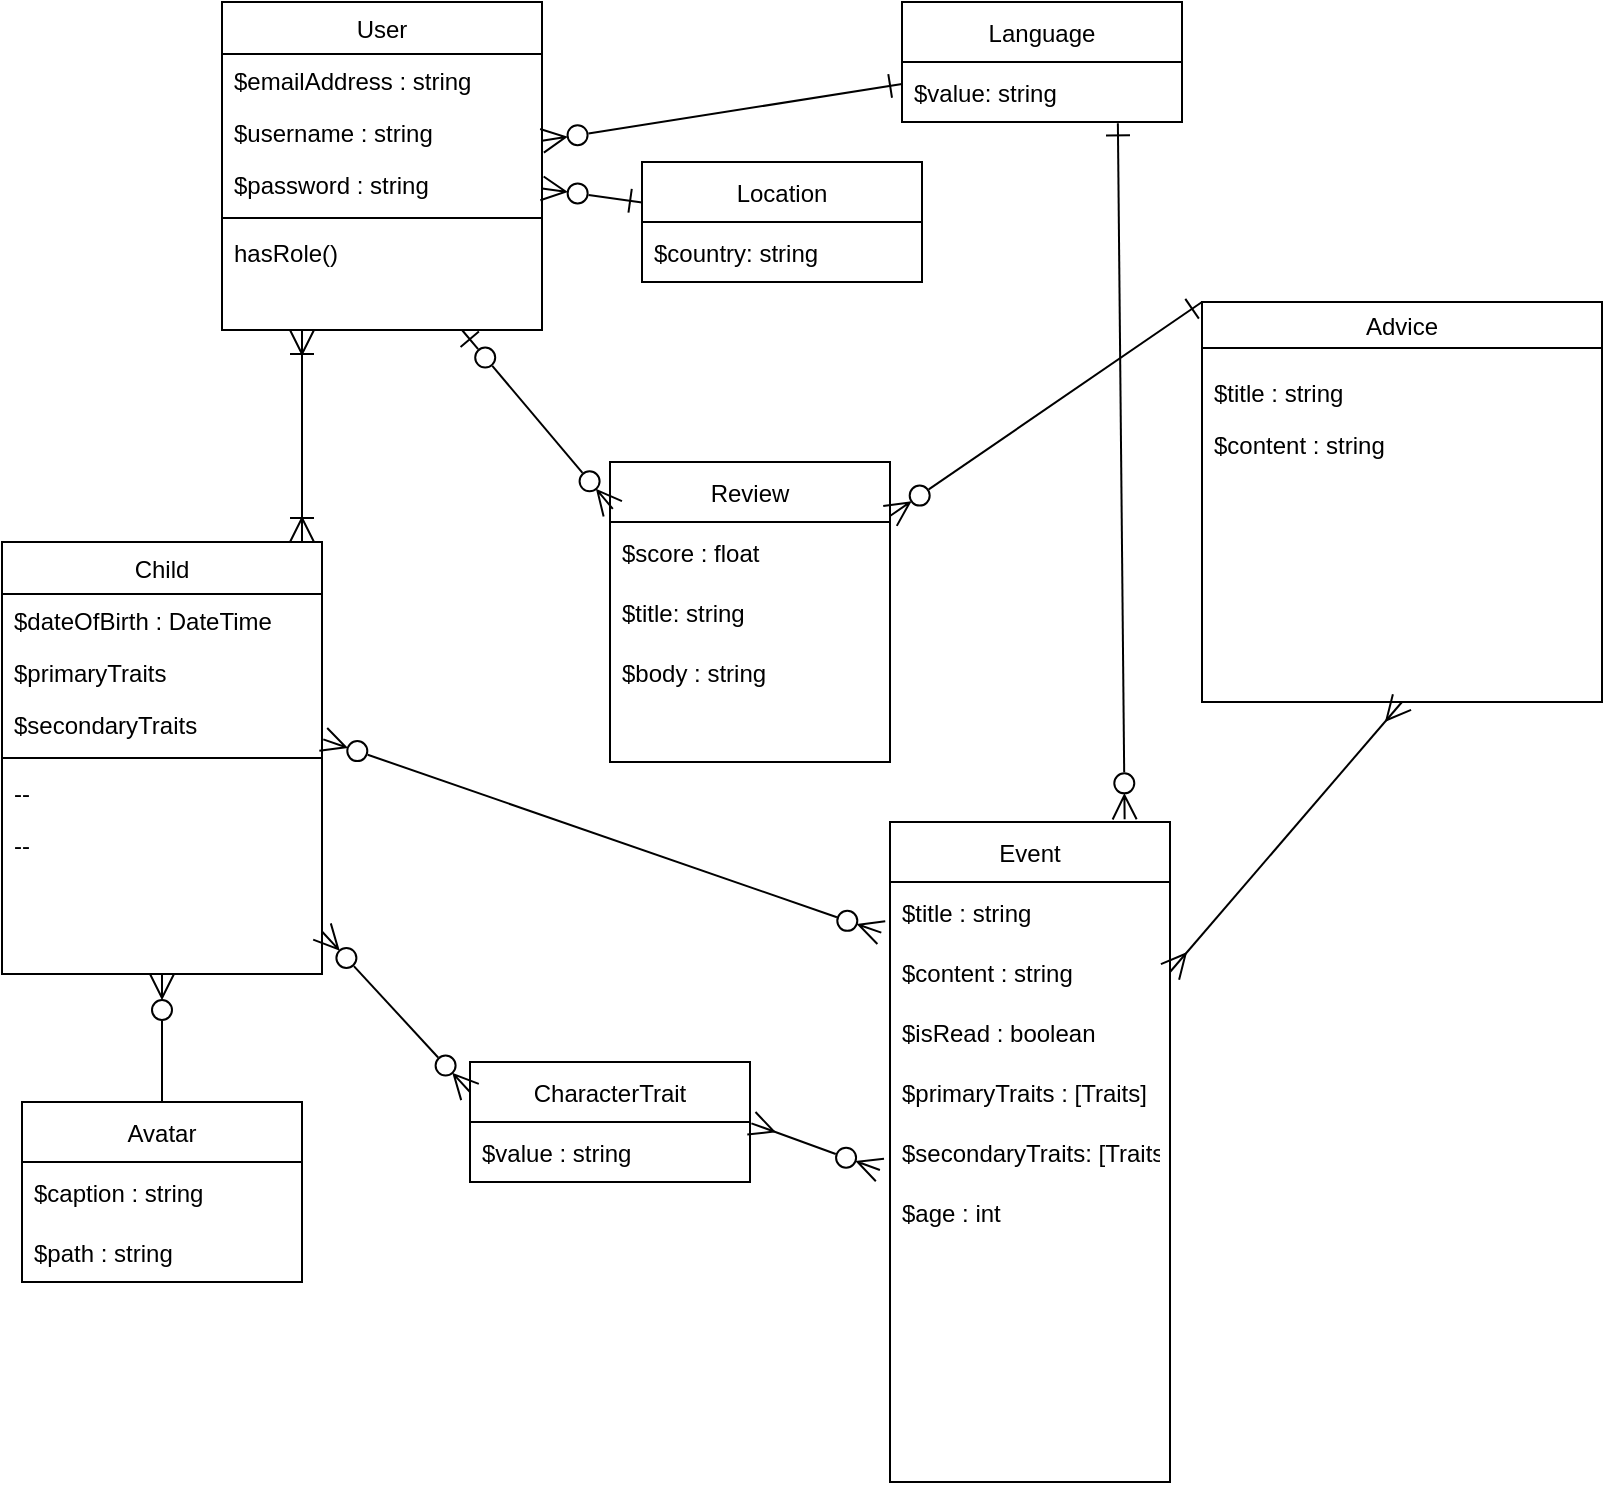 <mxfile version="20.2.3" type="device"><diagram id="C5RBs43oDa-KdzZeNtuy" name="Page-1"><mxGraphModel dx="1222" dy="846" grid="1" gridSize="10" guides="1" tooltips="1" connect="1" arrows="1" fold="1" page="1" pageScale="1" pageWidth="827" pageHeight="1169" math="0" shadow="0"><root><mxCell id="WIyWlLk6GJQsqaUBKTNV-0"/><mxCell id="WIyWlLk6GJQsqaUBKTNV-1" parent="WIyWlLk6GJQsqaUBKTNV-0"/><mxCell id="zkfFHV4jXpPFQw0GAbJ--0" value="User&#10;" style="swimlane;fontStyle=0;align=center;verticalAlign=top;childLayout=stackLayout;horizontal=1;startSize=26;horizontalStack=0;resizeParent=1;resizeLast=0;collapsible=1;marginBottom=0;rounded=0;shadow=0;strokeWidth=1;" parent="WIyWlLk6GJQsqaUBKTNV-1" vertex="1"><mxGeometry x="220" y="120" width="160" height="164" as="geometry"><mxRectangle x="230" y="140" width="160" height="26" as="alternateBounds"/></mxGeometry></mxCell><mxCell id="zkfFHV4jXpPFQw0GAbJ--1" value="$emailAddress : string" style="text;align=left;verticalAlign=top;spacingLeft=4;spacingRight=4;overflow=hidden;rotatable=0;points=[[0,0.5],[1,0.5]];portConstraint=eastwest;" parent="zkfFHV4jXpPFQw0GAbJ--0" vertex="1"><mxGeometry y="26" width="160" height="26" as="geometry"/></mxCell><mxCell id="zkfFHV4jXpPFQw0GAbJ--2" value="$username : string" style="text;align=left;verticalAlign=top;spacingLeft=4;spacingRight=4;overflow=hidden;rotatable=0;points=[[0,0.5],[1,0.5]];portConstraint=eastwest;rounded=0;shadow=0;html=0;" parent="zkfFHV4jXpPFQw0GAbJ--0" vertex="1"><mxGeometry y="52" width="160" height="26" as="geometry"/></mxCell><mxCell id="zkfFHV4jXpPFQw0GAbJ--3" value="$password : string" style="text;align=left;verticalAlign=top;spacingLeft=4;spacingRight=4;overflow=hidden;rotatable=0;points=[[0,0.5],[1,0.5]];portConstraint=eastwest;rounded=0;shadow=0;html=0;" parent="zkfFHV4jXpPFQw0GAbJ--0" vertex="1"><mxGeometry y="78" width="160" height="26" as="geometry"/></mxCell><mxCell id="zkfFHV4jXpPFQw0GAbJ--4" value="" style="line;html=1;strokeWidth=1;align=left;verticalAlign=middle;spacingTop=-1;spacingLeft=3;spacingRight=3;rotatable=0;labelPosition=right;points=[];portConstraint=eastwest;" parent="zkfFHV4jXpPFQw0GAbJ--0" vertex="1"><mxGeometry y="104" width="160" height="8" as="geometry"/></mxCell><mxCell id="zkfFHV4jXpPFQw0GAbJ--5" value="hasRole()" style="text;align=left;verticalAlign=top;spacingLeft=4;spacingRight=4;overflow=hidden;rotatable=0;points=[[0,0.5],[1,0.5]];portConstraint=eastwest;" parent="zkfFHV4jXpPFQw0GAbJ--0" vertex="1"><mxGeometry y="112" width="160" height="26" as="geometry"/></mxCell><mxCell id="zkfFHV4jXpPFQw0GAbJ--17" value="Child&#10;" style="swimlane;fontStyle=0;align=center;verticalAlign=top;childLayout=stackLayout;horizontal=1;startSize=26;horizontalStack=0;resizeParent=1;resizeLast=0;collapsible=1;marginBottom=0;rounded=0;shadow=0;strokeWidth=1;" parent="WIyWlLk6GJQsqaUBKTNV-1" vertex="1"><mxGeometry x="110" y="390" width="160" height="216" as="geometry"><mxRectangle x="550" y="140" width="160" height="26" as="alternateBounds"/></mxGeometry></mxCell><mxCell id="zkfFHV4jXpPFQw0GAbJ--18" value="$dateOfBirth : DateTime" style="text;align=left;verticalAlign=top;spacingLeft=4;spacingRight=4;overflow=hidden;rotatable=0;points=[[0,0.5],[1,0.5]];portConstraint=eastwest;" parent="zkfFHV4jXpPFQw0GAbJ--17" vertex="1"><mxGeometry y="26" width="160" height="26" as="geometry"/></mxCell><mxCell id="zkfFHV4jXpPFQw0GAbJ--21" value="$primaryTraits" style="text;align=left;verticalAlign=top;spacingLeft=4;spacingRight=4;overflow=hidden;rotatable=0;points=[[0,0.5],[1,0.5]];portConstraint=eastwest;rounded=0;shadow=0;html=0;" parent="zkfFHV4jXpPFQw0GAbJ--17" vertex="1"><mxGeometry y="52" width="160" height="26" as="geometry"/></mxCell><mxCell id="zkfFHV4jXpPFQw0GAbJ--22" value="$secondaryTraits&#10;" style="text;align=left;verticalAlign=top;spacingLeft=4;spacingRight=4;overflow=hidden;rotatable=0;points=[[0,0.5],[1,0.5]];portConstraint=eastwest;rounded=0;shadow=0;html=0;" parent="zkfFHV4jXpPFQw0GAbJ--17" vertex="1"><mxGeometry y="78" width="160" height="26" as="geometry"/></mxCell><mxCell id="zkfFHV4jXpPFQw0GAbJ--23" value="" style="line;html=1;strokeWidth=1;align=left;verticalAlign=middle;spacingTop=-1;spacingLeft=3;spacingRight=3;rotatable=0;labelPosition=right;points=[];portConstraint=eastwest;" parent="zkfFHV4jXpPFQw0GAbJ--17" vertex="1"><mxGeometry y="104" width="160" height="8" as="geometry"/></mxCell><mxCell id="zkfFHV4jXpPFQw0GAbJ--24" value="--" style="text;align=left;verticalAlign=top;spacingLeft=4;spacingRight=4;overflow=hidden;rotatable=0;points=[[0,0.5],[1,0.5]];portConstraint=eastwest;" parent="zkfFHV4jXpPFQw0GAbJ--17" vertex="1"><mxGeometry y="112" width="160" height="26" as="geometry"/></mxCell><mxCell id="zkfFHV4jXpPFQw0GAbJ--25" value="--" style="text;align=left;verticalAlign=top;spacingLeft=4;spacingRight=4;overflow=hidden;rotatable=0;points=[[0,0.5],[1,0.5]];portConstraint=eastwest;" parent="zkfFHV4jXpPFQw0GAbJ--17" vertex="1"><mxGeometry y="138" width="160" height="26" as="geometry"/></mxCell><mxCell id="zkfFHV4jXpPFQw0GAbJ--26" value="" style="endArrow=ERoneToMany;shadow=0;strokeWidth=1;rounded=0;endFill=0;edgeStyle=elbowEdgeStyle;elbow=vertical;startArrow=ERoneToMany;startFill=0;endSize=10;startSize=10;exitX=0.25;exitY=1;exitDx=0;exitDy=0;" parent="WIyWlLk6GJQsqaUBKTNV-1" source="zkfFHV4jXpPFQw0GAbJ--0" target="zkfFHV4jXpPFQw0GAbJ--17" edge="1"><mxGeometry x="0.5" y="41" relative="1" as="geometry"><mxPoint x="190" y="498" as="sourcePoint"/><mxPoint x="540" y="192" as="targetPoint"/><mxPoint x="-40" y="32" as="offset"/><Array as="points"><mxPoint x="190" y="560"/></Array></mxGeometry></mxCell><mxCell id="f9pRdwWyRkR64G0BlIgY-10" value="CharacterTrait" style="swimlane;fontStyle=0;childLayout=stackLayout;horizontal=1;startSize=30;horizontalStack=0;resizeParent=1;resizeParentMax=0;resizeLast=0;collapsible=1;marginBottom=0;" parent="WIyWlLk6GJQsqaUBKTNV-1" vertex="1"><mxGeometry x="344" y="650" width="140" height="60" as="geometry"/></mxCell><mxCell id="f9pRdwWyRkR64G0BlIgY-11" value="$value : string" style="text;strokeColor=none;fillColor=none;align=left;verticalAlign=middle;spacingLeft=4;spacingRight=4;overflow=hidden;points=[[0,0.5],[1,0.5]];portConstraint=eastwest;rotatable=0;" parent="f9pRdwWyRkR64G0BlIgY-10" vertex="1"><mxGeometry y="30" width="140" height="30" as="geometry"/></mxCell><mxCell id="f9pRdwWyRkR64G0BlIgY-14" value="" style="endArrow=ERzeroToMany;html=1;rounded=0;endSize=10;startArrow=ERzeroToMany;startFill=0;endFill=0;startSize=10;entryX=0;entryY=0.25;entryDx=0;entryDy=0;" parent="WIyWlLk6GJQsqaUBKTNV-1" source="zkfFHV4jXpPFQw0GAbJ--17" target="f9pRdwWyRkR64G0BlIgY-10" edge="1"><mxGeometry width="50" height="50" relative="1" as="geometry"><mxPoint x="280" y="907" as="sourcePoint"/><mxPoint x="408.6" y="812.01" as="targetPoint"/></mxGeometry></mxCell><mxCell id="f9pRdwWyRkR64G0BlIgY-23" value="Language" style="swimlane;fontStyle=0;childLayout=stackLayout;horizontal=1;startSize=30;horizontalStack=0;resizeParent=1;resizeParentMax=0;resizeLast=0;collapsible=1;marginBottom=0;" parent="WIyWlLk6GJQsqaUBKTNV-1" vertex="1"><mxGeometry x="560" y="120" width="140" height="60" as="geometry"/></mxCell><mxCell id="f9pRdwWyRkR64G0BlIgY-24" value="$value: string" style="text;strokeColor=none;fillColor=none;align=left;verticalAlign=middle;spacingLeft=4;spacingRight=4;overflow=hidden;points=[[0,0.5],[1,0.5]];portConstraint=eastwest;rotatable=0;" parent="f9pRdwWyRkR64G0BlIgY-23" vertex="1"><mxGeometry y="30" width="140" height="30" as="geometry"/></mxCell><mxCell id="f9pRdwWyRkR64G0BlIgY-27" value="Location" style="swimlane;fontStyle=0;childLayout=stackLayout;horizontal=1;startSize=30;horizontalStack=0;resizeParent=1;resizeParentMax=0;resizeLast=0;collapsible=1;marginBottom=0;" parent="WIyWlLk6GJQsqaUBKTNV-1" vertex="1"><mxGeometry x="430" y="200" width="140" height="60" as="geometry"/></mxCell><mxCell id="f9pRdwWyRkR64G0BlIgY-28" value="$country: string" style="text;strokeColor=none;fillColor=none;align=left;verticalAlign=middle;spacingLeft=4;spacingRight=4;overflow=hidden;points=[[0,0.5],[1,0.5]];portConstraint=eastwest;rotatable=0;" parent="f9pRdwWyRkR64G0BlIgY-27" vertex="1"><mxGeometry y="30" width="140" height="30" as="geometry"/></mxCell><mxCell id="f9pRdwWyRkR64G0BlIgY-31" value="" style="endArrow=ERone;html=1;rounded=0;startSize=10;endSize=10;startArrow=ERzeroToMany;startFill=0;endFill=0;" parent="WIyWlLk6GJQsqaUBKTNV-1" source="zkfFHV4jXpPFQw0GAbJ--0" target="f9pRdwWyRkR64G0BlIgY-23" edge="1"><mxGeometry width="50" height="50" relative="1" as="geometry"><mxPoint x="460" y="640" as="sourcePoint"/><mxPoint x="510" y="590" as="targetPoint"/></mxGeometry></mxCell><mxCell id="f9pRdwWyRkR64G0BlIgY-32" value="" style="endArrow=ERone;html=1;rounded=0;startSize=10;endSize=10;startArrow=ERzeroToMany;startFill=0;endFill=0;" parent="WIyWlLk6GJQsqaUBKTNV-1" source="zkfFHV4jXpPFQw0GAbJ--0" target="f9pRdwWyRkR64G0BlIgY-27" edge="1"><mxGeometry width="50" height="50" relative="1" as="geometry"><mxPoint x="460" y="640" as="sourcePoint"/><mxPoint x="510" y="590" as="targetPoint"/></mxGeometry></mxCell><mxCell id="f9pRdwWyRkR64G0BlIgY-41" value="Avatar" style="swimlane;fontStyle=0;childLayout=stackLayout;horizontal=1;startSize=30;horizontalStack=0;resizeParent=1;resizeParentMax=0;resizeLast=0;collapsible=1;marginBottom=0;" parent="WIyWlLk6GJQsqaUBKTNV-1" vertex="1"><mxGeometry x="120" y="670" width="140" height="90" as="geometry"/></mxCell><mxCell id="f9pRdwWyRkR64G0BlIgY-42" value="$caption : string" style="text;strokeColor=none;fillColor=none;align=left;verticalAlign=middle;spacingLeft=4;spacingRight=4;overflow=hidden;points=[[0,0.5],[1,0.5]];portConstraint=eastwest;rotatable=0;" parent="f9pRdwWyRkR64G0BlIgY-41" vertex="1"><mxGeometry y="30" width="140" height="30" as="geometry"/></mxCell><mxCell id="f9pRdwWyRkR64G0BlIgY-43" value="$path : string" style="text;strokeColor=none;fillColor=none;align=left;verticalAlign=middle;spacingLeft=4;spacingRight=4;overflow=hidden;points=[[0,0.5],[1,0.5]];portConstraint=eastwest;rotatable=0;" parent="f9pRdwWyRkR64G0BlIgY-41" vertex="1"><mxGeometry y="60" width="140" height="30" as="geometry"/></mxCell><mxCell id="f9pRdwWyRkR64G0BlIgY-45" value="Review" style="swimlane;fontStyle=0;childLayout=stackLayout;horizontal=1;startSize=30;horizontalStack=0;resizeParent=1;resizeParentMax=0;resizeLast=0;collapsible=1;marginBottom=0;" parent="WIyWlLk6GJQsqaUBKTNV-1" vertex="1"><mxGeometry x="414" y="350" width="140" height="150" as="geometry"/></mxCell><mxCell id="f9pRdwWyRkR64G0BlIgY-46" value="$score : float" style="text;strokeColor=none;fillColor=none;align=left;verticalAlign=middle;spacingLeft=4;spacingRight=4;overflow=hidden;points=[[0,0.5],[1,0.5]];portConstraint=eastwest;rotatable=0;" parent="f9pRdwWyRkR64G0BlIgY-45" vertex="1"><mxGeometry y="30" width="140" height="30" as="geometry"/></mxCell><mxCell id="59zv1OBJtRN6017cDmps-1" value="$title: string" style="text;strokeColor=none;fillColor=none;align=left;verticalAlign=middle;spacingLeft=4;spacingRight=4;overflow=hidden;points=[[0,0.5],[1,0.5]];portConstraint=eastwest;rotatable=0;" parent="f9pRdwWyRkR64G0BlIgY-45" vertex="1"><mxGeometry y="60" width="140" height="30" as="geometry"/></mxCell><mxCell id="f9pRdwWyRkR64G0BlIgY-47" value="$body : string" style="text;strokeColor=none;fillColor=none;align=left;verticalAlign=middle;spacingLeft=4;spacingRight=4;overflow=hidden;points=[[0,0.5],[1,0.5]];portConstraint=eastwest;rotatable=0;" parent="f9pRdwWyRkR64G0BlIgY-45" vertex="1"><mxGeometry y="90" width="140" height="30" as="geometry"/></mxCell><mxCell id="59zv1OBJtRN6017cDmps-0" style="text;strokeColor=none;fillColor=none;align=left;verticalAlign=middle;spacingLeft=4;spacingRight=4;overflow=hidden;points=[[0,0.5],[1,0.5]];portConstraint=eastwest;rotatable=0;" parent="f9pRdwWyRkR64G0BlIgY-45" vertex="1"><mxGeometry y="120" width="140" height="30" as="geometry"/></mxCell><mxCell id="f9pRdwWyRkR64G0BlIgY-50" value="" style="endArrow=ERzeroToMany;html=1;rounded=0;startSize=10;endSize=10;exitX=0.5;exitY=0;exitDx=0;exitDy=0;entryX=0.5;entryY=1;entryDx=0;entryDy=0;endFill=0;" parent="WIyWlLk6GJQsqaUBKTNV-1" source="f9pRdwWyRkR64G0BlIgY-41" target="zkfFHV4jXpPFQw0GAbJ--17" edge="1"><mxGeometry width="50" height="50" relative="1" as="geometry"><mxPoint x="460" y="740" as="sourcePoint"/><mxPoint x="180" y="910" as="targetPoint"/></mxGeometry></mxCell><mxCell id="f9pRdwWyRkR64G0BlIgY-53" value="Event" style="swimlane;fontStyle=0;childLayout=stackLayout;horizontal=1;startSize=30;horizontalStack=0;resizeParent=1;resizeParentMax=0;resizeLast=0;collapsible=1;marginBottom=0;" parent="WIyWlLk6GJQsqaUBKTNV-1" vertex="1"><mxGeometry x="554" y="530" width="140" height="330" as="geometry"/></mxCell><mxCell id="f9pRdwWyRkR64G0BlIgY-54" value="$title : string" style="text;strokeColor=none;fillColor=none;align=left;verticalAlign=middle;spacingLeft=4;spacingRight=4;overflow=hidden;points=[[0,0.5],[1,0.5]];portConstraint=eastwest;rotatable=0;" parent="f9pRdwWyRkR64G0BlIgY-53" vertex="1"><mxGeometry y="30" width="140" height="30" as="geometry"/></mxCell><mxCell id="f9pRdwWyRkR64G0BlIgY-55" value="$content : string" style="text;strokeColor=none;fillColor=none;align=left;verticalAlign=middle;spacingLeft=4;spacingRight=4;overflow=hidden;points=[[0,0.5],[1,0.5]];portConstraint=eastwest;rotatable=0;" parent="f9pRdwWyRkR64G0BlIgY-53" vertex="1"><mxGeometry y="60" width="140" height="30" as="geometry"/></mxCell><mxCell id="f9pRdwWyRkR64G0BlIgY-81" value="$isRead : boolean" style="text;strokeColor=none;fillColor=none;align=left;verticalAlign=middle;spacingLeft=4;spacingRight=4;overflow=hidden;points=[[0,0.5],[1,0.5]];portConstraint=eastwest;rotatable=0;" parent="f9pRdwWyRkR64G0BlIgY-53" vertex="1"><mxGeometry y="90" width="140" height="30" as="geometry"/></mxCell><mxCell id="f9pRdwWyRkR64G0BlIgY-79" value="$primaryTraits : [Traits]" style="text;strokeColor=none;fillColor=none;align=left;verticalAlign=middle;spacingLeft=4;spacingRight=4;overflow=hidden;points=[[0,0.5],[1,0.5]];portConstraint=eastwest;rotatable=0;" parent="f9pRdwWyRkR64G0BlIgY-53" vertex="1"><mxGeometry y="120" width="140" height="30" as="geometry"/></mxCell><mxCell id="f9pRdwWyRkR64G0BlIgY-80" value="$secondaryTraits: [Traits]" style="text;strokeColor=none;fillColor=none;align=left;verticalAlign=middle;spacingLeft=4;spacingRight=4;overflow=hidden;points=[[0,0.5],[1,0.5]];portConstraint=eastwest;rotatable=0;" parent="f9pRdwWyRkR64G0BlIgY-53" vertex="1"><mxGeometry y="150" width="140" height="30" as="geometry"/></mxCell><mxCell id="f9pRdwWyRkR64G0BlIgY-78" value="$age : int" style="text;strokeColor=none;fillColor=none;align=left;verticalAlign=middle;spacingLeft=4;spacingRight=4;overflow=hidden;points=[[0,0.5],[1,0.5]];portConstraint=eastwest;rotatable=0;" parent="f9pRdwWyRkR64G0BlIgY-53" vertex="1"><mxGeometry y="180" width="140" height="30" as="geometry"/></mxCell><mxCell id="f9pRdwWyRkR64G0BlIgY-77" style="text;strokeColor=none;fillColor=none;align=left;verticalAlign=middle;spacingLeft=4;spacingRight=4;overflow=hidden;points=[[0,0.5],[1,0.5]];portConstraint=eastwest;rotatable=0;" parent="f9pRdwWyRkR64G0BlIgY-53" vertex="1"><mxGeometry y="210" width="140" height="30" as="geometry"/></mxCell><mxCell id="f9pRdwWyRkR64G0BlIgY-76" style="text;strokeColor=none;fillColor=none;align=left;verticalAlign=middle;spacingLeft=4;spacingRight=4;overflow=hidden;points=[[0,0.5],[1,0.5]];portConstraint=eastwest;rotatable=0;" parent="f9pRdwWyRkR64G0BlIgY-53" vertex="1"><mxGeometry y="240" width="140" height="30" as="geometry"/></mxCell><mxCell id="f9pRdwWyRkR64G0BlIgY-75" style="text;strokeColor=none;fillColor=none;align=left;verticalAlign=middle;spacingLeft=4;spacingRight=4;overflow=hidden;points=[[0,0.5],[1,0.5]];portConstraint=eastwest;rotatable=0;" parent="f9pRdwWyRkR64G0BlIgY-53" vertex="1"><mxGeometry y="270" width="140" height="30" as="geometry"/></mxCell><mxCell id="f9pRdwWyRkR64G0BlIgY-74" style="text;strokeColor=none;fillColor=none;align=left;verticalAlign=middle;spacingLeft=4;spacingRight=4;overflow=hidden;points=[[0,0.5],[1,0.5]];portConstraint=eastwest;rotatable=0;" parent="f9pRdwWyRkR64G0BlIgY-53" vertex="1"><mxGeometry y="300" width="140" height="30" as="geometry"/></mxCell><mxCell id="f9pRdwWyRkR64G0BlIgY-57" value="" style="endArrow=ERzeroToMany;html=1;rounded=0;startSize=10;endSize=10;entryX=-0.031;entryY=0.844;entryDx=0;entryDy=0;endFill=0;startArrow=ERzeroToMany;startFill=0;exitX=1.004;exitY=0.795;exitDx=0;exitDy=0;exitPerimeter=0;entryPerimeter=0;" parent="WIyWlLk6GJQsqaUBKTNV-1" source="zkfFHV4jXpPFQw0GAbJ--22" target="f9pRdwWyRkR64G0BlIgY-54" edge="1"><mxGeometry width="50" height="50" relative="1" as="geometry"><mxPoint x="520" y="1010" as="sourcePoint"/><mxPoint x="510" y="690" as="targetPoint"/></mxGeometry></mxCell><mxCell id="f9pRdwWyRkR64G0BlIgY-58" value="" style="endArrow=ERone;html=1;rounded=0;startSize=10;endSize=10;entryX=0;entryY=0;entryDx=0;entryDy=0;endFill=0;startArrow=ERzeroToMany;startFill=0;" parent="WIyWlLk6GJQsqaUBKTNV-1" source="f9pRdwWyRkR64G0BlIgY-45" target="DqTcf-TPc0GMfn4xbhyX-0" edge="1"><mxGeometry width="50" height="50" relative="1" as="geometry"><mxPoint x="460" y="740" as="sourcePoint"/><mxPoint x="510" y="690" as="targetPoint"/></mxGeometry></mxCell><mxCell id="f9pRdwWyRkR64G0BlIgY-59" value="" style="endArrow=ERzeroToMany;html=1;rounded=0;startSize=10;endSize=10;entryX=0.01;entryY=0.156;entryDx=0;entryDy=0;entryPerimeter=0;endFill=0;startArrow=ERzeroToOne;startFill=0;exitX=0.75;exitY=1;exitDx=0;exitDy=0;" parent="WIyWlLk6GJQsqaUBKTNV-1" source="zkfFHV4jXpPFQw0GAbJ--0" target="f9pRdwWyRkR64G0BlIgY-45" edge="1"><mxGeometry width="50" height="50" relative="1" as="geometry"><mxPoint x="280" y="500" as="sourcePoint"/><mxPoint x="510" y="690" as="targetPoint"/></mxGeometry></mxCell><mxCell id="f9pRdwWyRkR64G0BlIgY-60" value="" style="endArrow=ERzeroToMany;html=1;rounded=0;startSize=10;endSize=10;entryX=0.838;entryY=-0.004;entryDx=0;entryDy=0;entryPerimeter=0;exitX=0.771;exitY=1.022;exitDx=0;exitDy=0;exitPerimeter=0;endFill=0;startArrow=ERone;startFill=0;" parent="WIyWlLk6GJQsqaUBKTNV-1" source="f9pRdwWyRkR64G0BlIgY-24" target="f9pRdwWyRkR64G0BlIgY-53" edge="1"><mxGeometry width="50" height="50" relative="1" as="geometry"><mxPoint x="460" y="740" as="sourcePoint"/><mxPoint x="510" y="690" as="targetPoint"/></mxGeometry></mxCell><mxCell id="f9pRdwWyRkR64G0BlIgY-68" value="" style="endArrow=ERmany;html=1;rounded=0;startSize=10;endSize=10;exitX=-0.036;exitY=0.8;exitDx=0;exitDy=0;startArrow=ERzeroToMany;startFill=0;endFill=0;entryX=1.005;entryY=0.022;entryDx=0;entryDy=0;entryPerimeter=0;exitPerimeter=0;" parent="WIyWlLk6GJQsqaUBKTNV-1" source="f9pRdwWyRkR64G0BlIgY-80" target="f9pRdwWyRkR64G0BlIgY-11" edge="1"><mxGeometry width="50" height="50" relative="1" as="geometry"><mxPoint x="615" y="1020" as="sourcePoint"/><mxPoint x="510" y="690" as="targetPoint"/></mxGeometry></mxCell><mxCell id="DqTcf-TPc0GMfn4xbhyX-0" value="Advice" style="swimlane;fontStyle=0;startSize=23;" parent="WIyWlLk6GJQsqaUBKTNV-1" vertex="1"><mxGeometry x="710" y="270" width="200" height="200" as="geometry"/></mxCell><mxCell id="DqTcf-TPc0GMfn4xbhyX-2" value="$title : string" style="text;strokeColor=none;fillColor=none;align=left;verticalAlign=middle;spacingLeft=4;spacingRight=4;overflow=hidden;points=[[0,0.5],[1,0.5]];portConstraint=eastwest;rotatable=0;" parent="DqTcf-TPc0GMfn4xbhyX-0" vertex="1"><mxGeometry y="30" width="140" height="30" as="geometry"/></mxCell><mxCell id="DqTcf-TPc0GMfn4xbhyX-3" value="$content : string" style="text;strokeColor=none;fillColor=none;align=left;verticalAlign=middle;spacingLeft=4;spacingRight=4;overflow=hidden;points=[[0,0.5],[1,0.5]];portConstraint=eastwest;rotatable=0;" parent="DqTcf-TPc0GMfn4xbhyX-0" vertex="1"><mxGeometry y="56" width="140" height="30" as="geometry"/></mxCell><mxCell id="DqTcf-TPc0GMfn4xbhyX-1" value="" style="endArrow=ERmany;html=1;rounded=0;exitX=1;exitY=0.5;exitDx=0;exitDy=0;startArrow=ERmany;startFill=0;endFill=0;endSize=10;startSize=10;entryX=0.5;entryY=1;entryDx=0;entryDy=0;" parent="WIyWlLk6GJQsqaUBKTNV-1" source="f9pRdwWyRkR64G0BlIgY-55" edge="1" target="DqTcf-TPc0GMfn4xbhyX-0"><mxGeometry width="50" height="50" relative="1" as="geometry"><mxPoint x="490" y="540" as="sourcePoint"/><mxPoint x="840" y="540" as="targetPoint"/></mxGeometry></mxCell></root></mxGraphModel></diagram></mxfile>